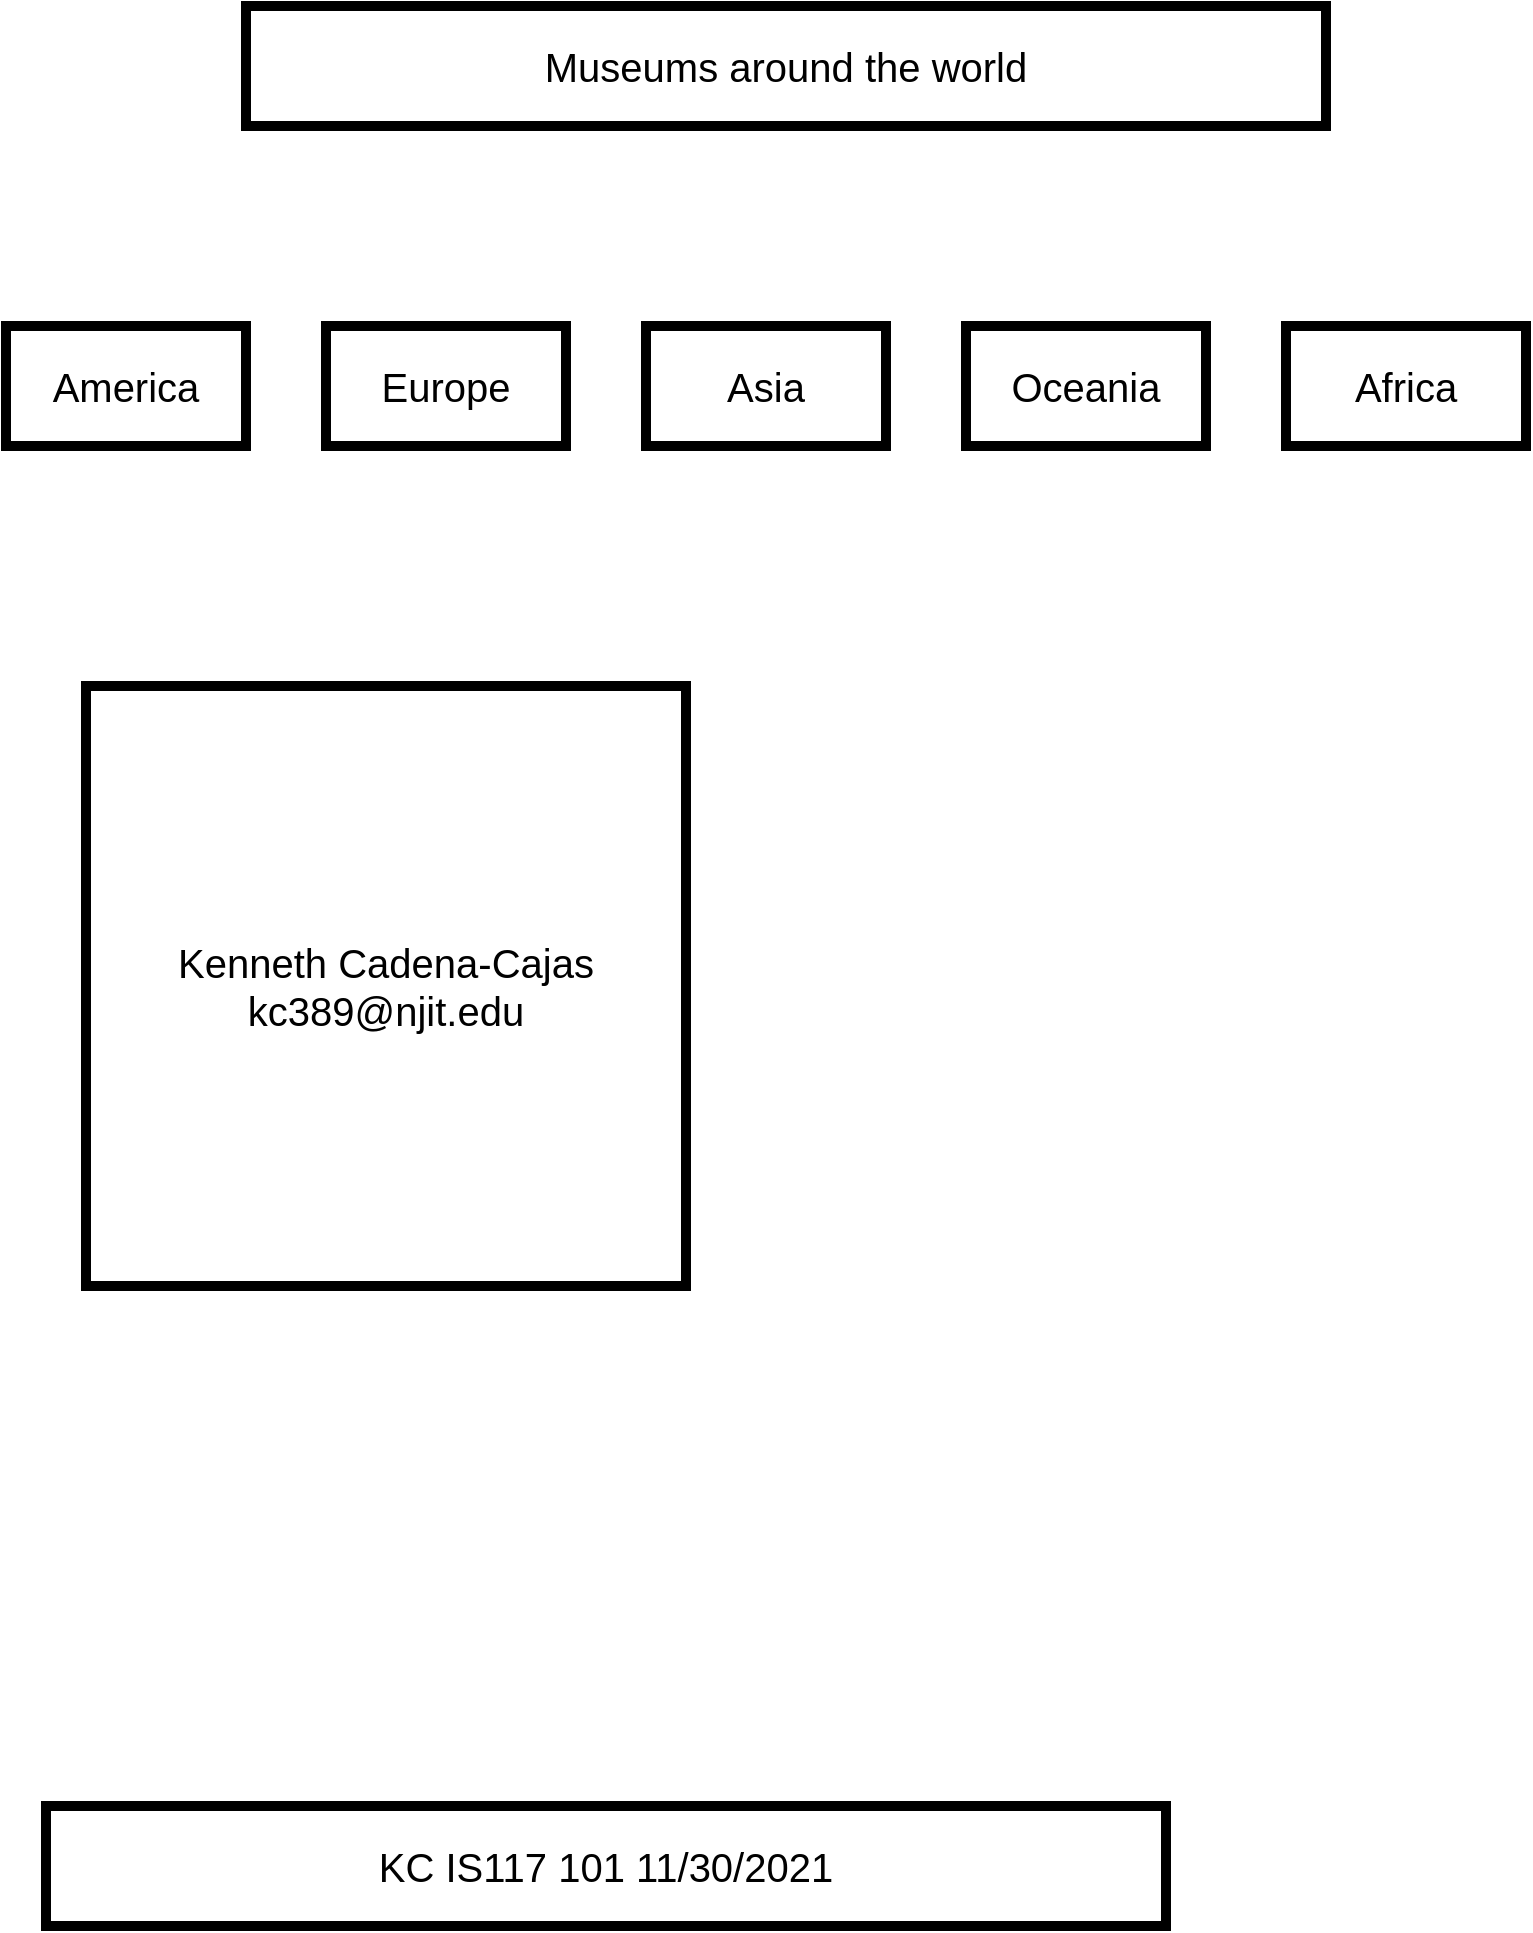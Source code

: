 <mxfile version="15.8.6" type="github" pages="3">
  <diagram id="U6JIKXwPDBJGhzgOmtue" name="Page-1">
    <mxGraphModel dx="2066" dy="1186" grid="1" gridSize="20" guides="1" tooltips="1" connect="1" arrows="1" fold="1" page="1" pageScale="1" pageWidth="850" pageHeight="1100" math="0" shadow="0">
      <root>
        <mxCell id="0" />
        <mxCell id="1" parent="0" />
        <mxCell id="8uIvGiVVAIgTVFCe8Fxm-2" value="Museums around the world" style="rounded=0;whiteSpace=wrap;html=1;strokeWidth=5;fontSize=20;" parent="1" vertex="1">
          <mxGeometry x="160" y="80" width="540" height="60" as="geometry" />
        </mxCell>
        <mxCell id="8uIvGiVVAIgTVFCe8Fxm-3" value="America" style="rounded=0;whiteSpace=wrap;html=1;fontSize=20;strokeWidth=5;" parent="1" vertex="1">
          <mxGeometry x="40" y="240" width="120" height="60" as="geometry" />
        </mxCell>
        <mxCell id="8uIvGiVVAIgTVFCe8Fxm-4" value="Europe" style="rounded=0;whiteSpace=wrap;html=1;fontSize=20;strokeWidth=5;" parent="1" vertex="1">
          <mxGeometry x="200" y="240" width="120" height="60" as="geometry" />
        </mxCell>
        <mxCell id="8uIvGiVVAIgTVFCe8Fxm-5" value="Asia" style="rounded=0;whiteSpace=wrap;html=1;fontSize=20;strokeWidth=5;" parent="1" vertex="1">
          <mxGeometry x="360" y="240" width="120" height="60" as="geometry" />
        </mxCell>
        <mxCell id="8uIvGiVVAIgTVFCe8Fxm-6" value="Oceania" style="rounded=0;whiteSpace=wrap;html=1;fontSize=20;strokeWidth=5;" parent="1" vertex="1">
          <mxGeometry x="520" y="240" width="120" height="60" as="geometry" />
        </mxCell>
        <mxCell id="8uIvGiVVAIgTVFCe8Fxm-7" value="Africa" style="rounded=0;whiteSpace=wrap;html=1;fontSize=20;strokeWidth=5;" parent="1" vertex="1">
          <mxGeometry x="680" y="240" width="120" height="60" as="geometry" />
        </mxCell>
        <mxCell id="8uIvGiVVAIgTVFCe8Fxm-8" value="Kenneth Cadena-Cajas&lt;br&gt;kc389@njit.edu" style="whiteSpace=wrap;html=1;aspect=fixed;fontSize=20;strokeWidth=5;" parent="1" vertex="1">
          <mxGeometry x="80" y="420" width="300" height="300" as="geometry" />
        </mxCell>
        <mxCell id="8uIvGiVVAIgTVFCe8Fxm-9" value="KC IS117 101 11/30/2021" style="rounded=0;whiteSpace=wrap;html=1;fontSize=20;strokeWidth=5;" parent="1" vertex="1">
          <mxGeometry x="60" y="980" width="560" height="60" as="geometry" />
        </mxCell>
      </root>
    </mxGraphModel>
  </diagram>
  <diagram id="wLj20kEeFqnuxwplv_1d" name="Page-2">
    <mxGraphModel dx="2066" dy="1186" grid="1" gridSize="10" guides="1" tooltips="1" connect="1" arrows="1" fold="1" page="1" pageScale="1" pageWidth="850" pageHeight="1100" math="0" shadow="0">
      <root>
        <mxCell id="UlYuMD4vkO-FiwdAxQB5-0" />
        <mxCell id="UlYuMD4vkO-FiwdAxQB5-1" parent="UlYuMD4vkO-FiwdAxQB5-0" />
        <mxCell id="UlYuMD4vkO-FiwdAxQB5-2" value="America" style="rounded=0;whiteSpace=wrap;html=1;fontSize=20;strokeWidth=5;" parent="UlYuMD4vkO-FiwdAxQB5-1" vertex="1">
          <mxGeometry x="50" y="60" width="230" height="60" as="geometry" />
        </mxCell>
        <mxCell id="UlYuMD4vkO-FiwdAxQB5-3" value="" style="html=1;shadow=0;dashed=0;align=center;verticalAlign=middle;shape=mxgraph.arrows2.arrow;dy=0.6;dx=40;direction=south;notch=0;fontSize=20;strokeWidth=5;" parent="UlYuMD4vkO-FiwdAxQB5-1" vertex="1">
          <mxGeometry x="130" y="120" width="70" height="100" as="geometry" />
        </mxCell>
        <mxCell id="UlYuMD4vkO-FiwdAxQB5-4" value="North America" style="rounded=0;whiteSpace=wrap;html=1;fontSize=20;strokeWidth=5;" parent="UlYuMD4vkO-FiwdAxQB5-1" vertex="1">
          <mxGeometry x="45" y="250" width="220" height="60" as="geometry" />
        </mxCell>
        <mxCell id="UlYuMD4vkO-FiwdAxQB5-5" value="" style="html=1;shadow=0;dashed=0;align=center;verticalAlign=middle;shape=mxgraph.arrows2.arrow;dy=0.6;dx=40;direction=south;notch=0;fontSize=20;strokeWidth=5;" parent="UlYuMD4vkO-FiwdAxQB5-1" vertex="1">
          <mxGeometry x="120" y="310" width="70" height="100" as="geometry" />
        </mxCell>
        <mxCell id="UlYuMD4vkO-FiwdAxQB5-6" value="Central America" style="rounded=0;whiteSpace=wrap;html=1;fontSize=20;strokeWidth=5;" parent="UlYuMD4vkO-FiwdAxQB5-1" vertex="1">
          <mxGeometry x="45" y="540" width="220" height="60" as="geometry" />
        </mxCell>
        <mxCell id="UlYuMD4vkO-FiwdAxQB5-7" value="" style="html=1;shadow=0;dashed=0;align=center;verticalAlign=middle;shape=mxgraph.arrows2.arrow;dy=0.6;dx=40;direction=south;notch=0;fontSize=20;strokeWidth=5;" parent="UlYuMD4vkO-FiwdAxQB5-1" vertex="1">
          <mxGeometry x="120" y="600" width="70" height="100" as="geometry" />
        </mxCell>
        <mxCell id="UlYuMD4vkO-FiwdAxQB5-8" value="South America" style="rounded=0;whiteSpace=wrap;html=1;fontSize=20;strokeWidth=5;" parent="UlYuMD4vkO-FiwdAxQB5-1" vertex="1">
          <mxGeometry x="45" y="810" width="220" height="70" as="geometry" />
        </mxCell>
        <mxCell id="UlYuMD4vkO-FiwdAxQB5-9" value="United States" style="rounded=0;whiteSpace=wrap;html=1;fontSize=20;strokeWidth=5;" parent="UlYuMD4vkO-FiwdAxQB5-1" vertex="1">
          <mxGeometry x="310" y="200" width="145" height="40" as="geometry" />
        </mxCell>
        <mxCell id="UlYuMD4vkO-FiwdAxQB5-10" value="Canada" style="rounded=0;whiteSpace=wrap;html=1;fontSize=20;strokeWidth=5;" parent="UlYuMD4vkO-FiwdAxQB5-1" vertex="1">
          <mxGeometry x="310" y="280" width="150" height="40" as="geometry" />
        </mxCell>
        <mxCell id="UlYuMD4vkO-FiwdAxQB5-11" value="Mexico" style="rounded=0;whiteSpace=wrap;html=1;fontSize=20;strokeWidth=5;" parent="UlYuMD4vkO-FiwdAxQB5-1" vertex="1">
          <mxGeometry x="307.5" y="360" width="150" height="50" as="geometry" />
        </mxCell>
        <mxCell id="UlYuMD4vkO-FiwdAxQB5-12" style="edgeStyle=orthogonalEdgeStyle;rounded=0;orthogonalLoop=1;jettySize=auto;html=1;exitX=0.5;exitY=1;exitDx=0;exitDy=0;fontSize=20;" parent="UlYuMD4vkO-FiwdAxQB5-1" source="UlYuMD4vkO-FiwdAxQB5-10" edge="1">
          <mxGeometry relative="1" as="geometry">
            <mxPoint x="385" y="320" as="targetPoint" />
          </mxGeometry>
        </mxCell>
        <mxCell id="UlYuMD4vkO-FiwdAxQB5-13" style="edgeStyle=orthogonalEdgeStyle;rounded=0;orthogonalLoop=1;jettySize=auto;html=1;exitX=0.5;exitY=1;exitDx=0;exitDy=0;fontSize=20;" parent="UlYuMD4vkO-FiwdAxQB5-1" source="UlYuMD4vkO-FiwdAxQB5-11" edge="1">
          <mxGeometry relative="1" as="geometry">
            <mxPoint x="385" y="410" as="targetPoint" />
          </mxGeometry>
        </mxCell>
        <mxCell id="UlYuMD4vkO-FiwdAxQB5-14" value="Costa Rica" style="rounded=0;whiteSpace=wrap;html=1;fontSize=20;strokeWidth=5;" parent="UlYuMD4vkO-FiwdAxQB5-1" vertex="1">
          <mxGeometry x="305" y="490" width="120" height="30" as="geometry" />
        </mxCell>
        <mxCell id="UlYuMD4vkO-FiwdAxQB5-15" value="Panama" style="rounded=0;whiteSpace=wrap;html=1;fontSize=20;strokeWidth=5;" parent="UlYuMD4vkO-FiwdAxQB5-1" vertex="1">
          <mxGeometry x="305" y="530" width="120" height="30" as="geometry" />
        </mxCell>
        <mxCell id="UlYuMD4vkO-FiwdAxQB5-16" value="El Salvador" style="rounded=0;whiteSpace=wrap;html=1;fontSize=20;strokeWidth=5;" parent="UlYuMD4vkO-FiwdAxQB5-1" vertex="1">
          <mxGeometry x="305" y="570" width="120" height="30" as="geometry" />
        </mxCell>
        <mxCell id="UlYuMD4vkO-FiwdAxQB5-17" value="Honduras" style="rounded=0;whiteSpace=wrap;html=1;fontSize=20;strokeWidth=5;" parent="UlYuMD4vkO-FiwdAxQB5-1" vertex="1">
          <mxGeometry x="305" y="610" width="120" height="30" as="geometry" />
        </mxCell>
        <mxCell id="UlYuMD4vkO-FiwdAxQB5-18" value="Nicaragua" style="rounded=0;whiteSpace=wrap;html=1;fontSize=20;strokeWidth=5;" parent="UlYuMD4vkO-FiwdAxQB5-1" vertex="1">
          <mxGeometry x="305" y="650" width="120" height="30" as="geometry" />
        </mxCell>
        <mxCell id="UlYuMD4vkO-FiwdAxQB5-19" value="Guatemala" style="rounded=0;whiteSpace=wrap;html=1;fontSize=20;strokeWidth=5;" parent="UlYuMD4vkO-FiwdAxQB5-1" vertex="1">
          <mxGeometry x="440" y="490" width="120" height="30" as="geometry" />
        </mxCell>
        <mxCell id="UlYuMD4vkO-FiwdAxQB5-20" value="Belize" style="rounded=0;whiteSpace=wrap;html=1;fontSize=20;strokeWidth=5;" parent="UlYuMD4vkO-FiwdAxQB5-1" vertex="1">
          <mxGeometry x="440" y="530" width="120" height="30" as="geometry" />
        </mxCell>
        <mxCell id="UlYuMD4vkO-FiwdAxQB5-21" value="Argentina" style="rounded=0;whiteSpace=wrap;html=1;fontSize=20;strokeWidth=5;" parent="UlYuMD4vkO-FiwdAxQB5-1" vertex="1">
          <mxGeometry x="290" y="830" width="120" height="40" as="geometry" />
        </mxCell>
        <mxCell id="UlYuMD4vkO-FiwdAxQB5-22" value="Brazil" style="rounded=0;whiteSpace=wrap;html=1;fontSize=20;strokeWidth=5;" parent="UlYuMD4vkO-FiwdAxQB5-1" vertex="1">
          <mxGeometry x="290" y="770" width="120" height="40" as="geometry" />
        </mxCell>
        <mxCell id="UlYuMD4vkO-FiwdAxQB5-23" value="Chile" style="rounded=0;whiteSpace=wrap;html=1;fontSize=20;strokeWidth=5;" parent="UlYuMD4vkO-FiwdAxQB5-1" vertex="1">
          <mxGeometry x="290" y="890" width="120" height="40" as="geometry" />
        </mxCell>
        <mxCell id="UlYuMD4vkO-FiwdAxQB5-24" value="Uruguay" style="rounded=0;whiteSpace=wrap;html=1;fontSize=20;strokeWidth=5;" parent="UlYuMD4vkO-FiwdAxQB5-1" vertex="1">
          <mxGeometry x="290" y="940" width="120" height="40" as="geometry" />
        </mxCell>
        <mxCell id="UlYuMD4vkO-FiwdAxQB5-25" value="Bolivia" style="rounded=0;whiteSpace=wrap;html=1;fontSize=20;strokeWidth=5;" parent="UlYuMD4vkO-FiwdAxQB5-1" vertex="1">
          <mxGeometry x="290" y="1000" width="120" height="40" as="geometry" />
        </mxCell>
        <mxCell id="UlYuMD4vkO-FiwdAxQB5-26" value="Venezuela" style="rounded=0;whiteSpace=wrap;html=1;fontSize=20;strokeWidth=5;" parent="UlYuMD4vkO-FiwdAxQB5-1" vertex="1">
          <mxGeometry x="440" y="770" width="120" height="40" as="geometry" />
        </mxCell>
        <mxCell id="UlYuMD4vkO-FiwdAxQB5-27" value="Colombia" style="rounded=0;whiteSpace=wrap;html=1;fontSize=20;strokeWidth=5;" parent="UlYuMD4vkO-FiwdAxQB5-1" vertex="1">
          <mxGeometry x="440" y="830" width="120" height="40" as="geometry" />
        </mxCell>
        <mxCell id="UlYuMD4vkO-FiwdAxQB5-28" value="Peru" style="rounded=0;whiteSpace=wrap;html=1;fontSize=20;strokeWidth=5;" parent="UlYuMD4vkO-FiwdAxQB5-1" vertex="1">
          <mxGeometry x="440" y="890" width="120" height="40" as="geometry" />
        </mxCell>
        <mxCell id="UlYuMD4vkO-FiwdAxQB5-29" value="Paraguay" style="rounded=0;whiteSpace=wrap;html=1;fontSize=20;strokeWidth=5;" parent="UlYuMD4vkO-FiwdAxQB5-1" vertex="1">
          <mxGeometry x="440" y="940" width="120" height="40" as="geometry" />
        </mxCell>
        <mxCell id="UlYuMD4vkO-FiwdAxQB5-30" value="Ecuador" style="rounded=0;whiteSpace=wrap;html=1;fontSize=20;strokeWidth=5;" parent="UlYuMD4vkO-FiwdAxQB5-1" vertex="1">
          <mxGeometry x="440" y="1000" width="120" height="40" as="geometry" />
        </mxCell>
      </root>
    </mxGraphModel>
  </diagram>
  <diagram id="K3tex442K1AD923rHDCO" name="Page-3">
    <mxGraphModel dx="2066" dy="1186" grid="1" gridSize="10" guides="1" tooltips="1" connect="1" arrows="1" fold="1" page="1" pageScale="1" pageWidth="850" pageHeight="1100" math="0" shadow="0">
      <root>
        <mxCell id="EdL3zEmdtyJpY1bWS3oB-0" />
        <mxCell id="EdL3zEmdtyJpY1bWS3oB-1" parent="EdL3zEmdtyJpY1bWS3oB-0" />
        <mxCell id="EdL3zEmdtyJpY1bWS3oB-2" value="Europe" style="rounded=0;whiteSpace=wrap;html=1;strokeWidth=1;fontSize=20;" vertex="1" parent="EdL3zEmdtyJpY1bWS3oB-1">
          <mxGeometry x="140" y="10" width="590" height="60" as="geometry" />
        </mxCell>
        <mxCell id="EdL3zEmdtyJpY1bWS3oB-3" value="Eastern Europe" style="rounded=0;whiteSpace=wrap;html=1;fontSize=20;strokeWidth=1;" vertex="1" parent="EdL3zEmdtyJpY1bWS3oB-1">
          <mxGeometry x="20" y="100" width="160" height="60" as="geometry" />
        </mxCell>
        <mxCell id="EdL3zEmdtyJpY1bWS3oB-4" value="Southern Europe" style="rounded=0;whiteSpace=wrap;html=1;fontSize=20;strokeWidth=1;" vertex="1" parent="EdL3zEmdtyJpY1bWS3oB-1">
          <mxGeometry x="270" y="100" width="140" height="60" as="geometry" />
        </mxCell>
        <mxCell id="EdL3zEmdtyJpY1bWS3oB-5" value="Northern Europe" style="rounded=0;whiteSpace=wrap;html=1;fontSize=20;strokeWidth=1;" vertex="1" parent="EdL3zEmdtyJpY1bWS3oB-1">
          <mxGeometry x="490" y="100" width="140" height="60" as="geometry" />
        </mxCell>
        <mxCell id="EdL3zEmdtyJpY1bWS3oB-6" value="Western Europe" style="rounded=0;whiteSpace=wrap;html=1;fontSize=20;strokeWidth=1;" vertex="1" parent="EdL3zEmdtyJpY1bWS3oB-1">
          <mxGeometry x="690" y="100" width="140" height="60" as="geometry" />
        </mxCell>
        <mxCell id="EdL3zEmdtyJpY1bWS3oB-7" value="Austria" style="rounded=0;whiteSpace=wrap;html=1;fontSize=20;strokeWidth=1;" vertex="1" parent="EdL3zEmdtyJpY1bWS3oB-1">
          <mxGeometry x="700" y="170" width="120" height="60" as="geometry" />
        </mxCell>
        <mxCell id="EdL3zEmdtyJpY1bWS3oB-8" value="France" style="rounded=0;whiteSpace=wrap;html=1;fontSize=20;strokeWidth=1;" vertex="1" parent="EdL3zEmdtyJpY1bWS3oB-1">
          <mxGeometry x="700" y="240" width="120" height="60" as="geometry" />
        </mxCell>
        <mxCell id="EdL3zEmdtyJpY1bWS3oB-9" value="Ireland" style="rounded=0;whiteSpace=wrap;html=1;fontSize=20;strokeWidth=1;" vertex="1" parent="EdL3zEmdtyJpY1bWS3oB-1">
          <mxGeometry x="700" y="310" width="120" height="60" as="geometry" />
        </mxCell>
        <mxCell id="EdL3zEmdtyJpY1bWS3oB-10" value="Belgium" style="rounded=0;whiteSpace=wrap;html=1;fontSize=20;strokeWidth=1;" vertex="1" parent="EdL3zEmdtyJpY1bWS3oB-1">
          <mxGeometry x="700" y="380" width="120" height="60" as="geometry" />
        </mxCell>
        <mxCell id="EdL3zEmdtyJpY1bWS3oB-11" value="Germany" style="rounded=0;whiteSpace=wrap;html=1;fontSize=20;strokeWidth=1;" vertex="1" parent="EdL3zEmdtyJpY1bWS3oB-1">
          <mxGeometry x="700" y="450" width="120" height="60" as="geometry" />
        </mxCell>
        <mxCell id="EdL3zEmdtyJpY1bWS3oB-12" value="Italy" style="rounded=0;whiteSpace=wrap;html=1;fontSize=20;strokeWidth=1;" vertex="1" parent="EdL3zEmdtyJpY1bWS3oB-1">
          <mxGeometry x="700" y="520" width="120" height="60" as="geometry" />
        </mxCell>
        <mxCell id="EdL3zEmdtyJpY1bWS3oB-13" value="Denmark" style="rounded=0;whiteSpace=wrap;html=1;fontSize=20;strokeWidth=1;" vertex="1" parent="EdL3zEmdtyJpY1bWS3oB-1">
          <mxGeometry x="700" y="590" width="120" height="60" as="geometry" />
        </mxCell>
        <mxCell id="EdL3zEmdtyJpY1bWS3oB-14" value="Greece" style="rounded=0;whiteSpace=wrap;html=1;fontSize=20;strokeWidth=1;" vertex="1" parent="EdL3zEmdtyJpY1bWS3oB-1">
          <mxGeometry x="700" y="660" width="120" height="60" as="geometry" />
        </mxCell>
        <mxCell id="EdL3zEmdtyJpY1bWS3oB-15" value="Luxenburg" style="rounded=0;whiteSpace=wrap;html=1;fontSize=20;strokeWidth=1;" vertex="1" parent="EdL3zEmdtyJpY1bWS3oB-1">
          <mxGeometry x="700" y="730" width="120" height="60" as="geometry" />
        </mxCell>
        <mxCell id="EdL3zEmdtyJpY1bWS3oB-16" value="Finland" style="rounded=0;whiteSpace=wrap;html=1;fontSize=20;strokeWidth=1;" vertex="1" parent="EdL3zEmdtyJpY1bWS3oB-1">
          <mxGeometry x="700" y="800" width="120" height="60" as="geometry" />
        </mxCell>
        <mxCell id="EdL3zEmdtyJpY1bWS3oB-17" value="Iceland" style="rounded=0;whiteSpace=wrap;html=1;fontSize=20;strokeWidth=1;" vertex="1" parent="EdL3zEmdtyJpY1bWS3oB-1">
          <mxGeometry x="700" y="870" width="120" height="60" as="geometry" />
        </mxCell>
        <mxCell id="EdL3zEmdtyJpY1bWS3oB-18" value="Monaco" style="rounded=0;whiteSpace=wrap;html=1;fontSize=20;strokeWidth=1;" vertex="1" parent="EdL3zEmdtyJpY1bWS3oB-1">
          <mxGeometry x="700" y="940" width="120" height="60" as="geometry" />
        </mxCell>
        <mxCell id="EdL3zEmdtyJpY1bWS3oB-19" value="Belarus" style="rounded=0;whiteSpace=wrap;html=1;fontSize=20;strokeWidth=1;" vertex="1" parent="EdL3zEmdtyJpY1bWS3oB-1">
          <mxGeometry x="30" y="170" width="120" height="60" as="geometry" />
        </mxCell>
        <mxCell id="EdL3zEmdtyJpY1bWS3oB-20" value="Bulgaria" style="rounded=0;whiteSpace=wrap;html=1;fontSize=20;strokeWidth=1;" vertex="1" parent="EdL3zEmdtyJpY1bWS3oB-1">
          <mxGeometry x="30" y="240" width="120" height="60" as="geometry" />
        </mxCell>
        <mxCell id="EdL3zEmdtyJpY1bWS3oB-21" value="Czech" style="rounded=0;whiteSpace=wrap;html=1;fontSize=20;strokeWidth=1;" vertex="1" parent="EdL3zEmdtyJpY1bWS3oB-1">
          <mxGeometry x="30" y="310" width="120" height="60" as="geometry" />
        </mxCell>
        <mxCell id="EdL3zEmdtyJpY1bWS3oB-22" value="Russia" style="rounded=0;whiteSpace=wrap;html=1;fontSize=20;strokeWidth=1;" vertex="1" parent="EdL3zEmdtyJpY1bWS3oB-1">
          <mxGeometry x="30" y="380" width="120" height="60" as="geometry" />
        </mxCell>
        <mxCell id="EdL3zEmdtyJpY1bWS3oB-23" value="Hungary" style="rounded=0;whiteSpace=wrap;html=1;fontSize=20;strokeWidth=1;" vertex="1" parent="EdL3zEmdtyJpY1bWS3oB-1">
          <mxGeometry x="30" y="450" width="120" height="60" as="geometry" />
        </mxCell>
        <mxCell id="EdL3zEmdtyJpY1bWS3oB-24" value="Slovakia" style="rounded=0;whiteSpace=wrap;html=1;fontSize=20;strokeWidth=1;" vertex="1" parent="EdL3zEmdtyJpY1bWS3oB-1">
          <mxGeometry x="30" y="520" width="120" height="60" as="geometry" />
        </mxCell>
        <mxCell id="EdL3zEmdtyJpY1bWS3oB-25" value="Ukraine" style="rounded=0;whiteSpace=wrap;html=1;fontSize=20;strokeWidth=1;" vertex="1" parent="EdL3zEmdtyJpY1bWS3oB-1">
          <mxGeometry x="30" y="590" width="120" height="60" as="geometry" />
        </mxCell>
        <mxCell id="EdL3zEmdtyJpY1bWS3oB-26" value="Denmark" style="rounded=0;whiteSpace=wrap;html=1;fontSize=20;strokeWidth=1;" vertex="1" parent="EdL3zEmdtyJpY1bWS3oB-1">
          <mxGeometry x="500" y="170" width="120" height="60" as="geometry" />
        </mxCell>
        <mxCell id="EdL3zEmdtyJpY1bWS3oB-27" value="Estonia" style="rounded=0;whiteSpace=wrap;html=1;fontSize=20;strokeWidth=1;" vertex="1" parent="EdL3zEmdtyJpY1bWS3oB-1">
          <mxGeometry x="500" y="240" width="120" height="60" as="geometry" />
        </mxCell>
        <mxCell id="EdL3zEmdtyJpY1bWS3oB-28" value="Faroe Island" style="rounded=0;whiteSpace=wrap;html=1;fontSize=20;strokeWidth=1;" vertex="1" parent="EdL3zEmdtyJpY1bWS3oB-1">
          <mxGeometry x="500" y="310" width="120" height="60" as="geometry" />
        </mxCell>
        <mxCell id="EdL3zEmdtyJpY1bWS3oB-29" value="Finland" style="rounded=0;whiteSpace=wrap;html=1;fontSize=20;strokeWidth=1;" vertex="1" parent="EdL3zEmdtyJpY1bWS3oB-1">
          <mxGeometry x="500" y="380" width="120" height="60" as="geometry" />
        </mxCell>
        <mxCell id="EdL3zEmdtyJpY1bWS3oB-30" value="Greenland" style="rounded=0;whiteSpace=wrap;html=1;fontSize=20;strokeWidth=1;" vertex="1" parent="EdL3zEmdtyJpY1bWS3oB-1">
          <mxGeometry x="500" y="450" width="120" height="60" as="geometry" />
        </mxCell>
        <mxCell id="EdL3zEmdtyJpY1bWS3oB-31" value="Iceland" style="rounded=0;whiteSpace=wrap;html=1;fontSize=20;strokeWidth=1;" vertex="1" parent="EdL3zEmdtyJpY1bWS3oB-1">
          <mxGeometry x="500" y="520" width="120" height="60" as="geometry" />
        </mxCell>
        <mxCell id="EdL3zEmdtyJpY1bWS3oB-32" value="Ireland" style="rounded=0;whiteSpace=wrap;html=1;fontSize=20;strokeWidth=1;" vertex="1" parent="EdL3zEmdtyJpY1bWS3oB-1">
          <mxGeometry x="500" y="590" width="120" height="60" as="geometry" />
        </mxCell>
        <mxCell id="EdL3zEmdtyJpY1bWS3oB-33" value="Latvia" style="rounded=0;whiteSpace=wrap;html=1;fontSize=20;strokeWidth=1;" vertex="1" parent="EdL3zEmdtyJpY1bWS3oB-1">
          <mxGeometry x="500" y="660" width="120" height="60" as="geometry" />
        </mxCell>
        <mxCell id="EdL3zEmdtyJpY1bWS3oB-34" value="Lithuania" style="rounded=0;whiteSpace=wrap;html=1;fontSize=20;strokeWidth=1;" vertex="1" parent="EdL3zEmdtyJpY1bWS3oB-1">
          <mxGeometry x="500" y="730" width="120" height="60" as="geometry" />
        </mxCell>
        <mxCell id="EdL3zEmdtyJpY1bWS3oB-35" value="Northen Ireland" style="rounded=0;whiteSpace=wrap;html=1;fontSize=20;strokeWidth=1;" vertex="1" parent="EdL3zEmdtyJpY1bWS3oB-1">
          <mxGeometry x="500" y="800" width="120" height="60" as="geometry" />
        </mxCell>
        <mxCell id="EdL3zEmdtyJpY1bWS3oB-36" value="Norway" style="rounded=0;whiteSpace=wrap;html=1;fontSize=20;strokeWidth=1;" vertex="1" parent="EdL3zEmdtyJpY1bWS3oB-1">
          <mxGeometry x="500" y="870" width="120" height="60" as="geometry" />
        </mxCell>
        <mxCell id="EdL3zEmdtyJpY1bWS3oB-37" value="Scotland" style="rounded=0;whiteSpace=wrap;html=1;fontSize=20;strokeWidth=1;" vertex="1" parent="EdL3zEmdtyJpY1bWS3oB-1">
          <mxGeometry x="500" y="940" width="120" height="60" as="geometry" />
        </mxCell>
        <mxCell id="EdL3zEmdtyJpY1bWS3oB-38" value="Sweden" style="rounded=0;whiteSpace=wrap;html=1;fontSize=20;strokeWidth=1;" vertex="1" parent="EdL3zEmdtyJpY1bWS3oB-1">
          <mxGeometry x="500" y="1010" width="120" height="60" as="geometry" />
        </mxCell>
      </root>
    </mxGraphModel>
  </diagram>
</mxfile>
